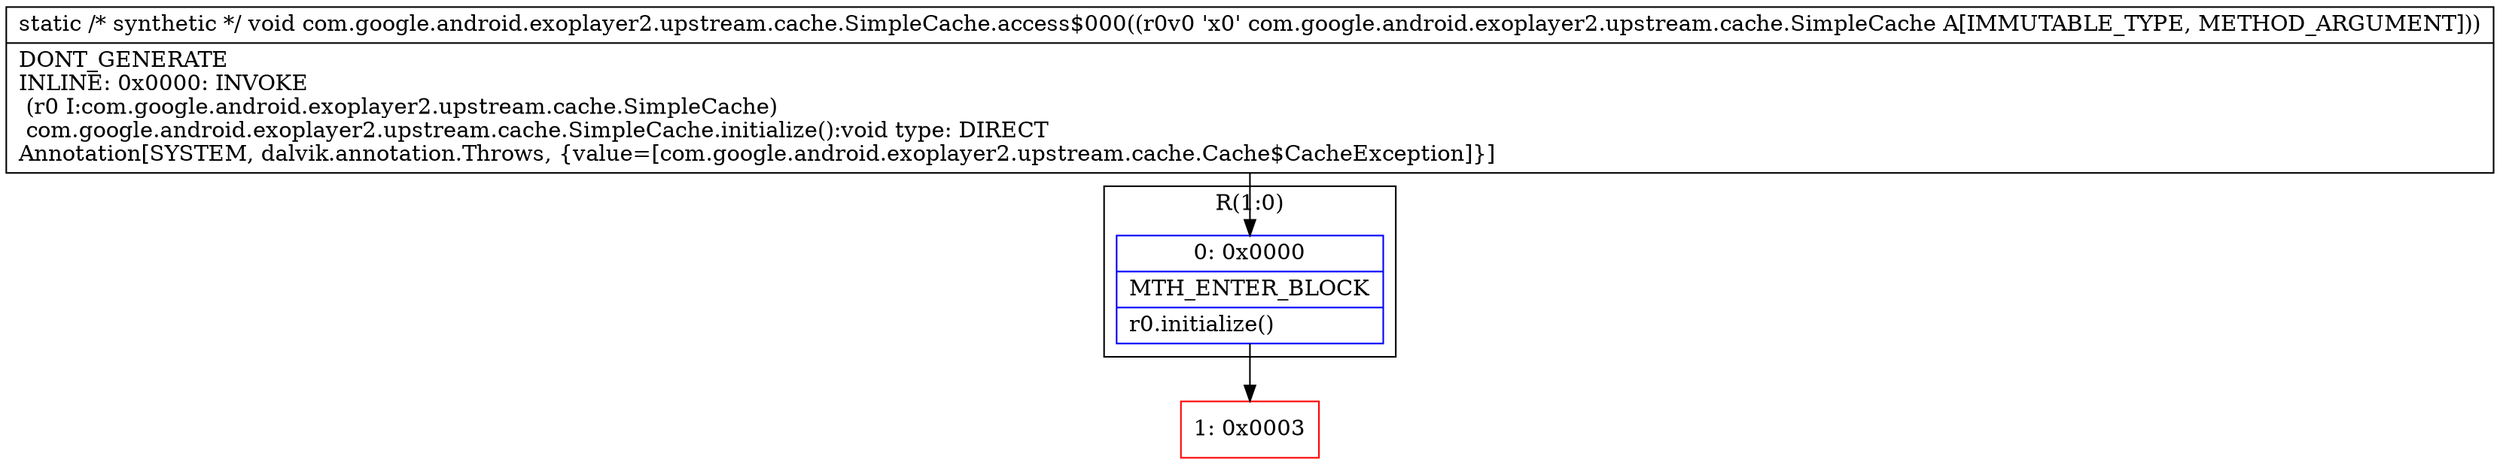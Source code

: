 digraph "CFG forcom.google.android.exoplayer2.upstream.cache.SimpleCache.access$000(Lcom\/google\/android\/exoplayer2\/upstream\/cache\/SimpleCache;)V" {
subgraph cluster_Region_1291499416 {
label = "R(1:0)";
node [shape=record,color=blue];
Node_0 [shape=record,label="{0\:\ 0x0000|MTH_ENTER_BLOCK\l|r0.initialize()\l}"];
}
Node_1 [shape=record,color=red,label="{1\:\ 0x0003}"];
MethodNode[shape=record,label="{static \/* synthetic *\/ void com.google.android.exoplayer2.upstream.cache.SimpleCache.access$000((r0v0 'x0' com.google.android.exoplayer2.upstream.cache.SimpleCache A[IMMUTABLE_TYPE, METHOD_ARGUMENT]))  | DONT_GENERATE\lINLINE: 0x0000: INVOKE  \l  (r0 I:com.google.android.exoplayer2.upstream.cache.SimpleCache)\l com.google.android.exoplayer2.upstream.cache.SimpleCache.initialize():void type: DIRECT\lAnnotation[SYSTEM, dalvik.annotation.Throws, \{value=[com.google.android.exoplayer2.upstream.cache.Cache$CacheException]\}]\l}"];
MethodNode -> Node_0;
Node_0 -> Node_1;
}

